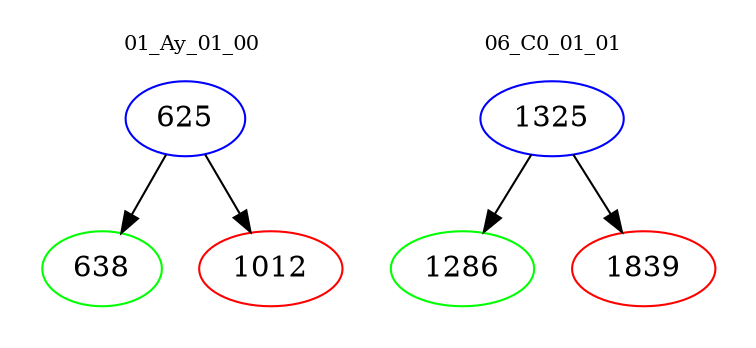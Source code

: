 digraph{
subgraph cluster_0 {
color = white
label = "01_Ay_01_00";
fontsize=10;
T0_625 [label="625", color="blue"]
T0_625 -> T0_638 [color="black"]
T0_638 [label="638", color="green"]
T0_625 -> T0_1012 [color="black"]
T0_1012 [label="1012", color="red"]
}
subgraph cluster_1 {
color = white
label = "06_C0_01_01";
fontsize=10;
T1_1325 [label="1325", color="blue"]
T1_1325 -> T1_1286 [color="black"]
T1_1286 [label="1286", color="green"]
T1_1325 -> T1_1839 [color="black"]
T1_1839 [label="1839", color="red"]
}
}

